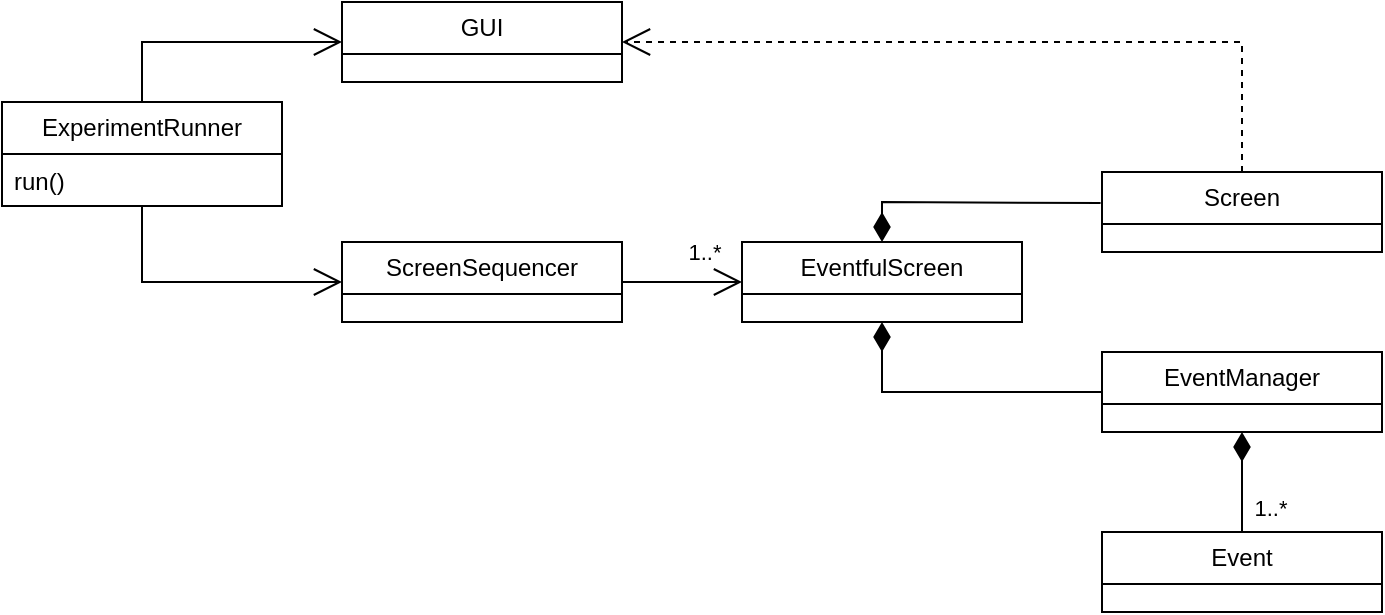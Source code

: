 <mxfile version="27.0.5">
  <diagram name="Page-1" id="NzE4oKnLDOMKJGqttIGX">
    <mxGraphModel dx="1034" dy="432" grid="1" gridSize="10" guides="1" tooltips="1" connect="1" arrows="1" fold="1" page="1" pageScale="1" pageWidth="750" pageHeight="380" math="0" shadow="0">
      <root>
        <mxCell id="0" />
        <mxCell id="1" parent="0" />
        <mxCell id="CqVk8KDHjYJSWgBNofz7-1" value="ExperimentRunner" style="swimlane;fontStyle=0;childLayout=stackLayout;horizontal=1;startSize=26;fillColor=none;horizontalStack=0;resizeParent=1;resizeParentMax=0;resizeLast=0;collapsible=1;marginBottom=0;whiteSpace=wrap;html=1;" parent="1" vertex="1">
          <mxGeometry x="20" y="95" width="140" height="52" as="geometry" />
        </mxCell>
        <mxCell id="CqVk8KDHjYJSWgBNofz7-5" value="run()" style="text;strokeColor=none;fillColor=none;align=left;verticalAlign=top;spacingLeft=4;spacingRight=4;overflow=hidden;rotatable=0;points=[[0,0.5],[1,0.5]];portConstraint=eastwest;whiteSpace=wrap;html=1;" parent="CqVk8KDHjYJSWgBNofz7-1" vertex="1">
          <mxGeometry y="26" width="140" height="26" as="geometry" />
        </mxCell>
        <mxCell id="CqVk8KDHjYJSWgBNofz7-6" value="GUI" style="swimlane;fontStyle=0;childLayout=stackLayout;horizontal=1;startSize=26;fillColor=none;horizontalStack=0;resizeParent=1;resizeParentMax=0;resizeLast=0;collapsible=1;marginBottom=0;whiteSpace=wrap;html=1;" parent="1" vertex="1">
          <mxGeometry x="190" y="45" width="140" height="40" as="geometry" />
        </mxCell>
        <mxCell id="CqVk8KDHjYJSWgBNofz7-8" value="ScreenSequencer" style="swimlane;fontStyle=0;childLayout=stackLayout;horizontal=1;startSize=26;fillColor=none;horizontalStack=0;resizeParent=1;resizeParentMax=0;resizeLast=0;collapsible=1;marginBottom=0;whiteSpace=wrap;html=1;" parent="1" vertex="1">
          <mxGeometry x="190" y="165" width="140" height="40" as="geometry" />
        </mxCell>
        <mxCell id="CqVk8KDHjYJSWgBNofz7-15" value="" style="endArrow=open;endSize=12;html=1;rounded=0;exitX=0.5;exitY=1;exitDx=0;exitDy=0;entryX=0;entryY=0.5;entryDx=0;entryDy=0;" parent="1" source="CqVk8KDHjYJSWgBNofz7-1" target="CqVk8KDHjYJSWgBNofz7-8" edge="1">
          <mxGeometry width="160" relative="1" as="geometry">
            <mxPoint x="200" y="155" as="sourcePoint" />
            <mxPoint x="360" y="155" as="targetPoint" />
            <Array as="points">
              <mxPoint x="90" y="185" />
            </Array>
          </mxGeometry>
        </mxCell>
        <mxCell id="CqVk8KDHjYJSWgBNofz7-16" value="" style="endArrow=open;endSize=12;html=1;rounded=0;exitX=0.5;exitY=0;exitDx=0;exitDy=0;entryX=0;entryY=0.5;entryDx=0;entryDy=0;" parent="1" source="CqVk8KDHjYJSWgBNofz7-1" target="CqVk8KDHjYJSWgBNofz7-6" edge="1">
          <mxGeometry width="160" relative="1" as="geometry">
            <mxPoint x="100" y="157" as="sourcePoint" />
            <mxPoint x="220" y="195" as="targetPoint" />
            <Array as="points">
              <mxPoint x="90" y="65" />
            </Array>
          </mxGeometry>
        </mxCell>
        <mxCell id="dzbKlJb6I48dq3a6MDj_-1" value="EventfulScreen" style="swimlane;fontStyle=0;childLayout=stackLayout;horizontal=1;startSize=26;fillColor=none;horizontalStack=0;resizeParent=1;resizeParentMax=0;resizeLast=0;collapsible=1;marginBottom=0;whiteSpace=wrap;html=1;" vertex="1" parent="1">
          <mxGeometry x="390" y="165" width="140" height="40" as="geometry" />
        </mxCell>
        <mxCell id="dzbKlJb6I48dq3a6MDj_-2" value="" style="endArrow=open;endSize=12;html=1;rounded=0;exitX=1;exitY=0.5;exitDx=0;exitDy=0;entryX=0;entryY=0.5;entryDx=0;entryDy=0;" edge="1" parent="1" source="CqVk8KDHjYJSWgBNofz7-8" target="dzbKlJb6I48dq3a6MDj_-1">
          <mxGeometry width="160" relative="1" as="geometry">
            <mxPoint x="100" y="157" as="sourcePoint" />
            <mxPoint x="200" y="195" as="targetPoint" />
          </mxGeometry>
        </mxCell>
        <mxCell id="dzbKlJb6I48dq3a6MDj_-6" value="1..*" style="edgeLabel;html=1;align=center;verticalAlign=middle;resizable=0;points=[];" vertex="1" connectable="0" parent="dzbKlJb6I48dq3a6MDj_-2">
          <mxGeometry x="0.149" y="3" relative="1" as="geometry">
            <mxPoint x="6" y="-12" as="offset" />
          </mxGeometry>
        </mxCell>
        <mxCell id="dzbKlJb6I48dq3a6MDj_-3" value="Screen" style="swimlane;fontStyle=0;childLayout=stackLayout;horizontal=1;startSize=26;fillColor=none;horizontalStack=0;resizeParent=1;resizeParentMax=0;resizeLast=0;collapsible=1;marginBottom=0;whiteSpace=wrap;html=1;" vertex="1" parent="1">
          <mxGeometry x="570" y="130" width="140" height="40" as="geometry" />
        </mxCell>
        <mxCell id="dzbKlJb6I48dq3a6MDj_-4" value="EventManager" style="swimlane;fontStyle=0;childLayout=stackLayout;horizontal=1;startSize=26;fillColor=none;horizontalStack=0;resizeParent=1;resizeParentMax=0;resizeLast=0;collapsible=1;marginBottom=0;whiteSpace=wrap;html=1;" vertex="1" parent="1">
          <mxGeometry x="570" y="220" width="140" height="40" as="geometry" />
        </mxCell>
        <mxCell id="dzbKlJb6I48dq3a6MDj_-5" value="" style="endArrow=diamondThin;endSize=12;html=1;rounded=0;entryX=0.5;entryY=0;entryDx=0;entryDy=0;endFill=1;exitX=-0.005;exitY=0.389;exitDx=0;exitDy=0;exitPerimeter=0;" edge="1" parent="1" source="dzbKlJb6I48dq3a6MDj_-3" target="dzbKlJb6I48dq3a6MDj_-1">
          <mxGeometry width="160" relative="1" as="geometry">
            <mxPoint x="450" y="80" as="sourcePoint" />
            <mxPoint x="400" y="195" as="targetPoint" />
            <Array as="points">
              <mxPoint x="460" y="145" />
            </Array>
          </mxGeometry>
        </mxCell>
        <mxCell id="dzbKlJb6I48dq3a6MDj_-7" value="" style="endArrow=diamondThin;endSize=12;html=1;rounded=0;entryX=0.5;entryY=1;entryDx=0;entryDy=0;endFill=1;exitX=0;exitY=0.5;exitDx=0;exitDy=0;" edge="1" parent="1" source="dzbKlJb6I48dq3a6MDj_-4" target="dzbKlJb6I48dq3a6MDj_-1">
          <mxGeometry width="160" relative="1" as="geometry">
            <mxPoint x="579" y="156" as="sourcePoint" />
            <mxPoint x="470" y="175" as="targetPoint" />
            <Array as="points">
              <mxPoint x="460" y="240" />
            </Array>
          </mxGeometry>
        </mxCell>
        <mxCell id="dzbKlJb6I48dq3a6MDj_-8" value="" style="endArrow=open;endSize=12;html=1;rounded=0;exitX=0.5;exitY=0;exitDx=0;exitDy=0;entryX=1;entryY=0.5;entryDx=0;entryDy=0;dashed=1;" edge="1" parent="1" source="dzbKlJb6I48dq3a6MDj_-3" target="CqVk8KDHjYJSWgBNofz7-6">
          <mxGeometry width="160" relative="1" as="geometry">
            <mxPoint x="100" y="157" as="sourcePoint" />
            <mxPoint x="200" y="195" as="targetPoint" />
            <Array as="points">
              <mxPoint x="640" y="65" />
            </Array>
          </mxGeometry>
        </mxCell>
        <mxCell id="dzbKlJb6I48dq3a6MDj_-9" value="Event" style="swimlane;fontStyle=0;childLayout=stackLayout;horizontal=1;startSize=26;fillColor=none;horizontalStack=0;resizeParent=1;resizeParentMax=0;resizeLast=0;collapsible=1;marginBottom=0;whiteSpace=wrap;html=1;" vertex="1" parent="1">
          <mxGeometry x="570" y="310" width="140" height="40" as="geometry" />
        </mxCell>
        <mxCell id="dzbKlJb6I48dq3a6MDj_-10" value="" style="endArrow=diamondThin;endSize=12;html=1;rounded=0;entryX=0.5;entryY=1;entryDx=0;entryDy=0;endFill=1;exitX=0.5;exitY=0;exitDx=0;exitDy=0;" edge="1" parent="1" source="dzbKlJb6I48dq3a6MDj_-9" target="dzbKlJb6I48dq3a6MDj_-4">
          <mxGeometry width="160" relative="1" as="geometry">
            <mxPoint x="580" y="250" as="sourcePoint" />
            <mxPoint x="470" y="215" as="targetPoint" />
          </mxGeometry>
        </mxCell>
        <mxCell id="dzbKlJb6I48dq3a6MDj_-11" value="1..*" style="edgeLabel;html=1;align=center;verticalAlign=middle;resizable=0;points=[];" vertex="1" connectable="0" parent="dzbKlJb6I48dq3a6MDj_-10">
          <mxGeometry x="-0.528" y="-1" relative="1" as="geometry">
            <mxPoint x="13" as="offset" />
          </mxGeometry>
        </mxCell>
      </root>
    </mxGraphModel>
  </diagram>
</mxfile>

